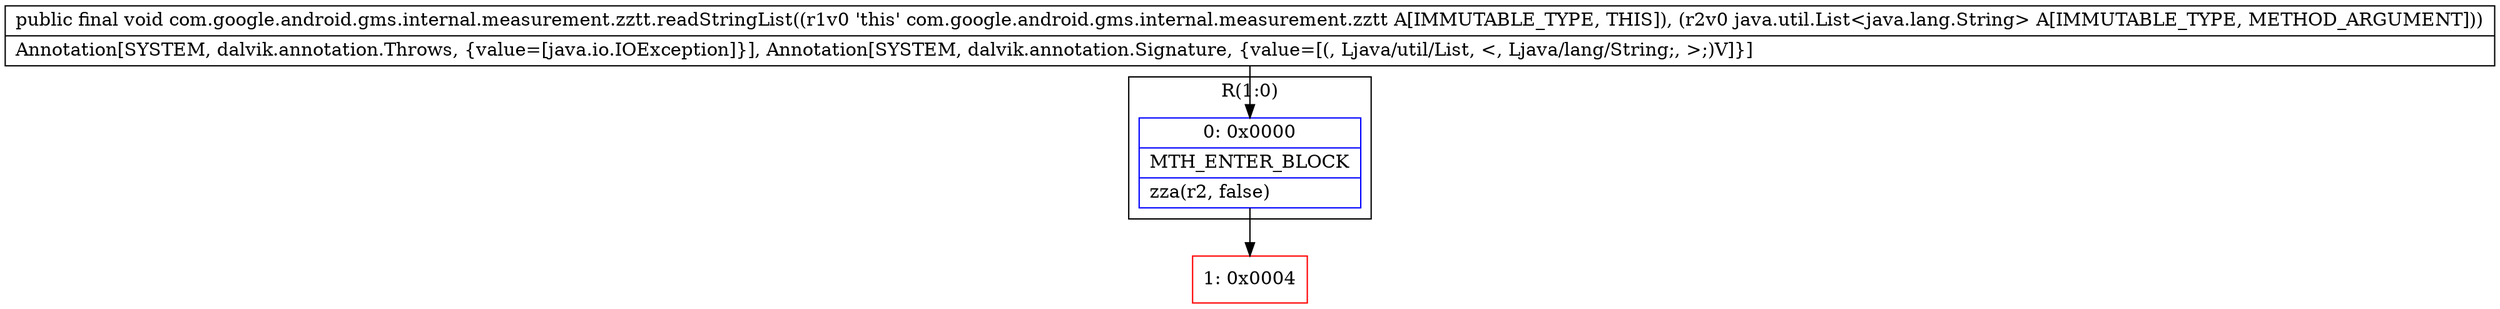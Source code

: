 digraph "CFG forcom.google.android.gms.internal.measurement.zztt.readStringList(Ljava\/util\/List;)V" {
subgraph cluster_Region_451925781 {
label = "R(1:0)";
node [shape=record,color=blue];
Node_0 [shape=record,label="{0\:\ 0x0000|MTH_ENTER_BLOCK\l|zza(r2, false)\l}"];
}
Node_1 [shape=record,color=red,label="{1\:\ 0x0004}"];
MethodNode[shape=record,label="{public final void com.google.android.gms.internal.measurement.zztt.readStringList((r1v0 'this' com.google.android.gms.internal.measurement.zztt A[IMMUTABLE_TYPE, THIS]), (r2v0 java.util.List\<java.lang.String\> A[IMMUTABLE_TYPE, METHOD_ARGUMENT]))  | Annotation[SYSTEM, dalvik.annotation.Throws, \{value=[java.io.IOException]\}], Annotation[SYSTEM, dalvik.annotation.Signature, \{value=[(, Ljava\/util\/List, \<, Ljava\/lang\/String;, \>;)V]\}]\l}"];
MethodNode -> Node_0;
Node_0 -> Node_1;
}

